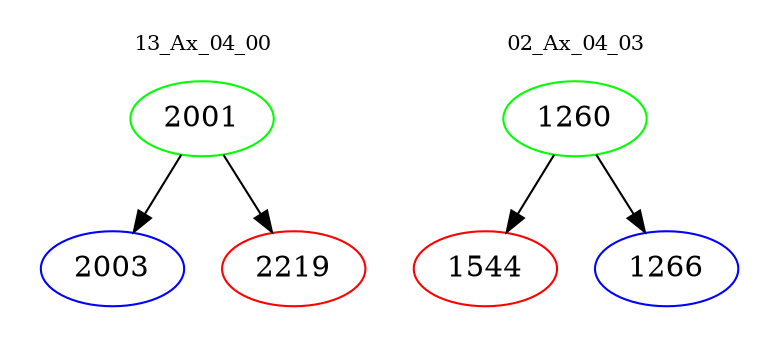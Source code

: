 digraph{
subgraph cluster_0 {
color = white
label = "13_Ax_04_00";
fontsize=10;
T0_2001 [label="2001", color="green"]
T0_2001 -> T0_2003 [color="black"]
T0_2003 [label="2003", color="blue"]
T0_2001 -> T0_2219 [color="black"]
T0_2219 [label="2219", color="red"]
}
subgraph cluster_1 {
color = white
label = "02_Ax_04_03";
fontsize=10;
T1_1260 [label="1260", color="green"]
T1_1260 -> T1_1544 [color="black"]
T1_1544 [label="1544", color="red"]
T1_1260 -> T1_1266 [color="black"]
T1_1266 [label="1266", color="blue"]
}
}
